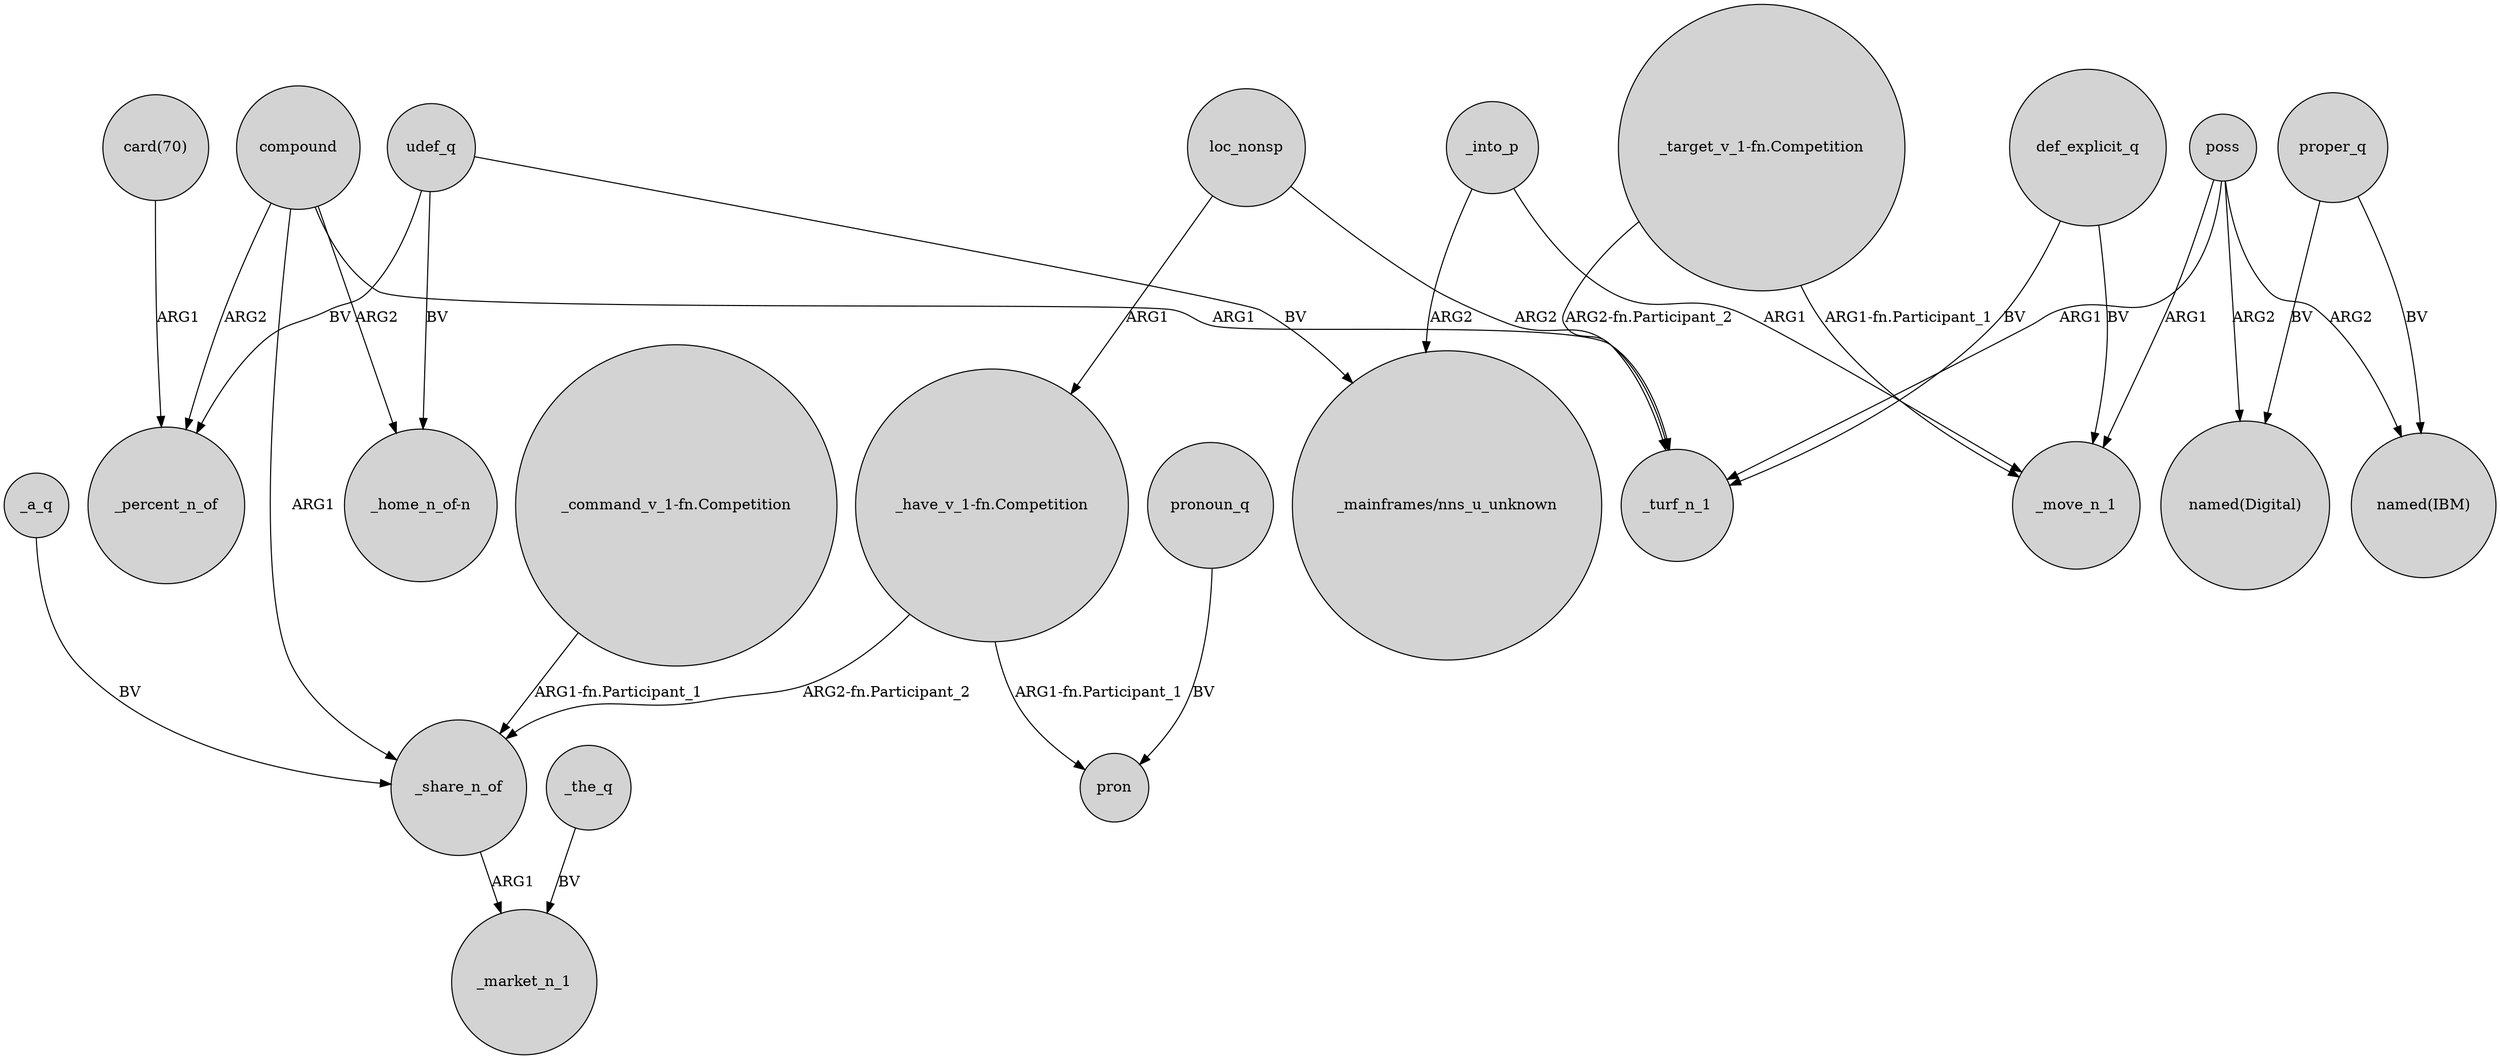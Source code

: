 digraph {
	node [shape=circle style=filled]
	"card(70)" -> _percent_n_of [label=ARG1]
	poss -> _move_n_1 [label=ARG1]
	_into_p -> "_mainframes/nns_u_unknown" [label=ARG2]
	compound -> _share_n_of [label=ARG1]
	poss -> "named(IBM)" [label=ARG2]
	"_have_v_1-fn.Competition" -> pron [label="ARG1-fn.Participant_1"]
	"_have_v_1-fn.Competition" -> _share_n_of [label="ARG2-fn.Participant_2"]
	"_target_v_1-fn.Competition" -> _turf_n_1 [label="ARG2-fn.Participant_2"]
	proper_q -> "named(IBM)" [label=BV]
	"_command_v_1-fn.Competition" -> _share_n_of [label="ARG1-fn.Participant_1"]
	_a_q -> _share_n_of [label=BV]
	compound -> _turf_n_1 [label=ARG1]
	_share_n_of -> _market_n_1 [label=ARG1]
	_the_q -> _market_n_1 [label=BV]
	loc_nonsp -> _turf_n_1 [label=ARG2]
	_into_p -> _move_n_1 [label=ARG1]
	proper_q -> "named(Digital)" [label=BV]
	pronoun_q -> pron [label=BV]
	compound -> "_home_n_of-n" [label=ARG2]
	poss -> _turf_n_1 [label=ARG1]
	udef_q -> _percent_n_of [label=BV]
	udef_q -> "_home_n_of-n" [label=BV]
	compound -> _percent_n_of [label=ARG2]
	poss -> "named(Digital)" [label=ARG2]
	udef_q -> "_mainframes/nns_u_unknown" [label=BV]
	loc_nonsp -> "_have_v_1-fn.Competition" [label=ARG1]
	"_target_v_1-fn.Competition" -> _move_n_1 [label="ARG1-fn.Participant_1"]
	def_explicit_q -> _turf_n_1 [label=BV]
	def_explicit_q -> _move_n_1 [label=BV]
}
